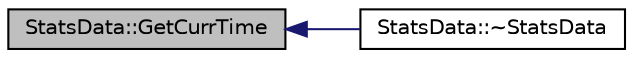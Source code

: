 digraph "StatsData::GetCurrTime"
{
  edge [fontname="Helvetica",fontsize="10",labelfontname="Helvetica",labelfontsize="10"];
  node [fontname="Helvetica",fontsize="10",shape=record];
  rankdir="LR";
  Node1 [label="StatsData::GetCurrTime",height=0.2,width=0.4,color="black", fillcolor="grey75", style="filled", fontcolor="black"];
  Node1 -> Node2 [dir="back",color="midnightblue",fontsize="10",style="solid",fontname="Helvetica"];
  Node2 [label="StatsData::~StatsData",height=0.2,width=0.4,color="black", fillcolor="white", style="filled",URL="$df/d59/class_stats_data.html#a72cbc9cdd095b14cf8e611efaeca6c4c"];
}
